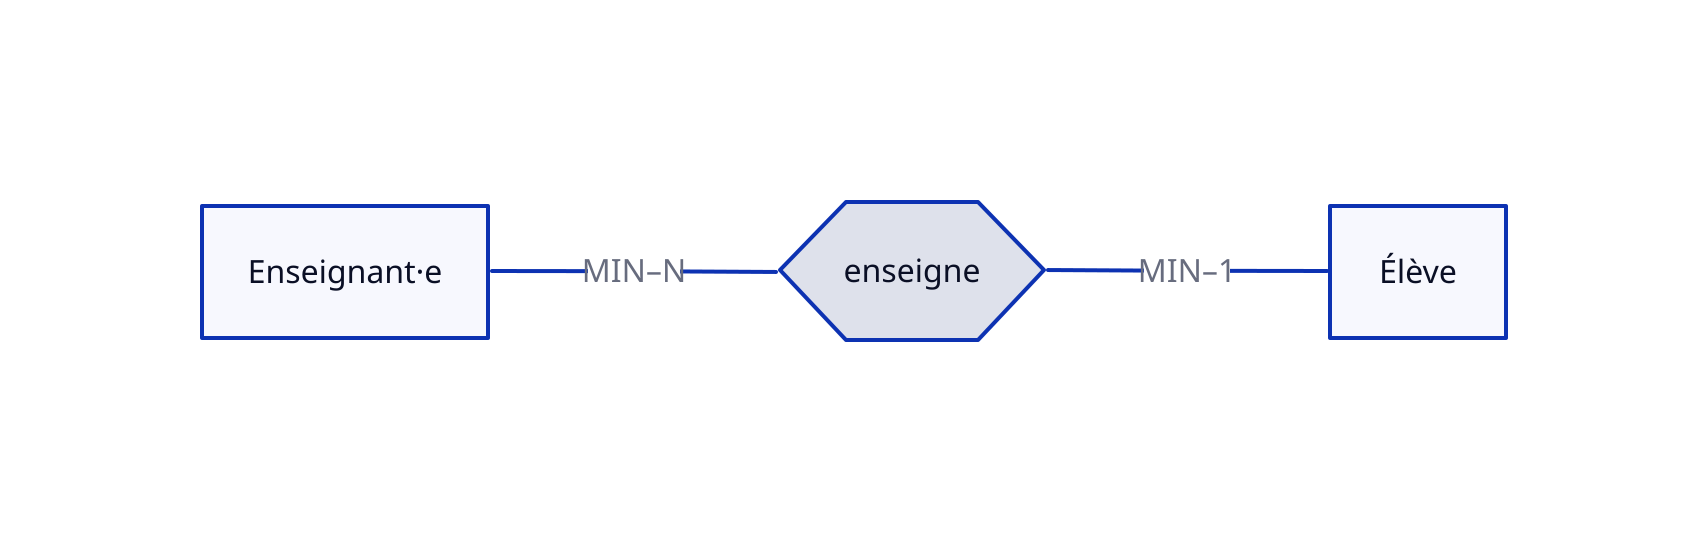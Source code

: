 direction: right

Enseignant·e
Élève
enseigne.shape: hexagon

Enseignant·e -- enseigne: MIN–N
enseigne -- Élève: MIN–1